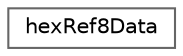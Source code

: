 digraph "Graphical Class Hierarchy"
{
 // LATEX_PDF_SIZE
  bgcolor="transparent";
  edge [fontname=Helvetica,fontsize=10,labelfontname=Helvetica,labelfontsize=10];
  node [fontname=Helvetica,fontsize=10,shape=box,height=0.2,width=0.4];
  rankdir="LR";
  Node0 [id="Node000000",label="hexRef8Data",height=0.2,width=0.4,color="grey40", fillcolor="white", style="filled",URL="$classFoam_1_1hexRef8Data.html",tooltip="Various for reading/decomposing/reconstructing/distributing refinement data."];
}
